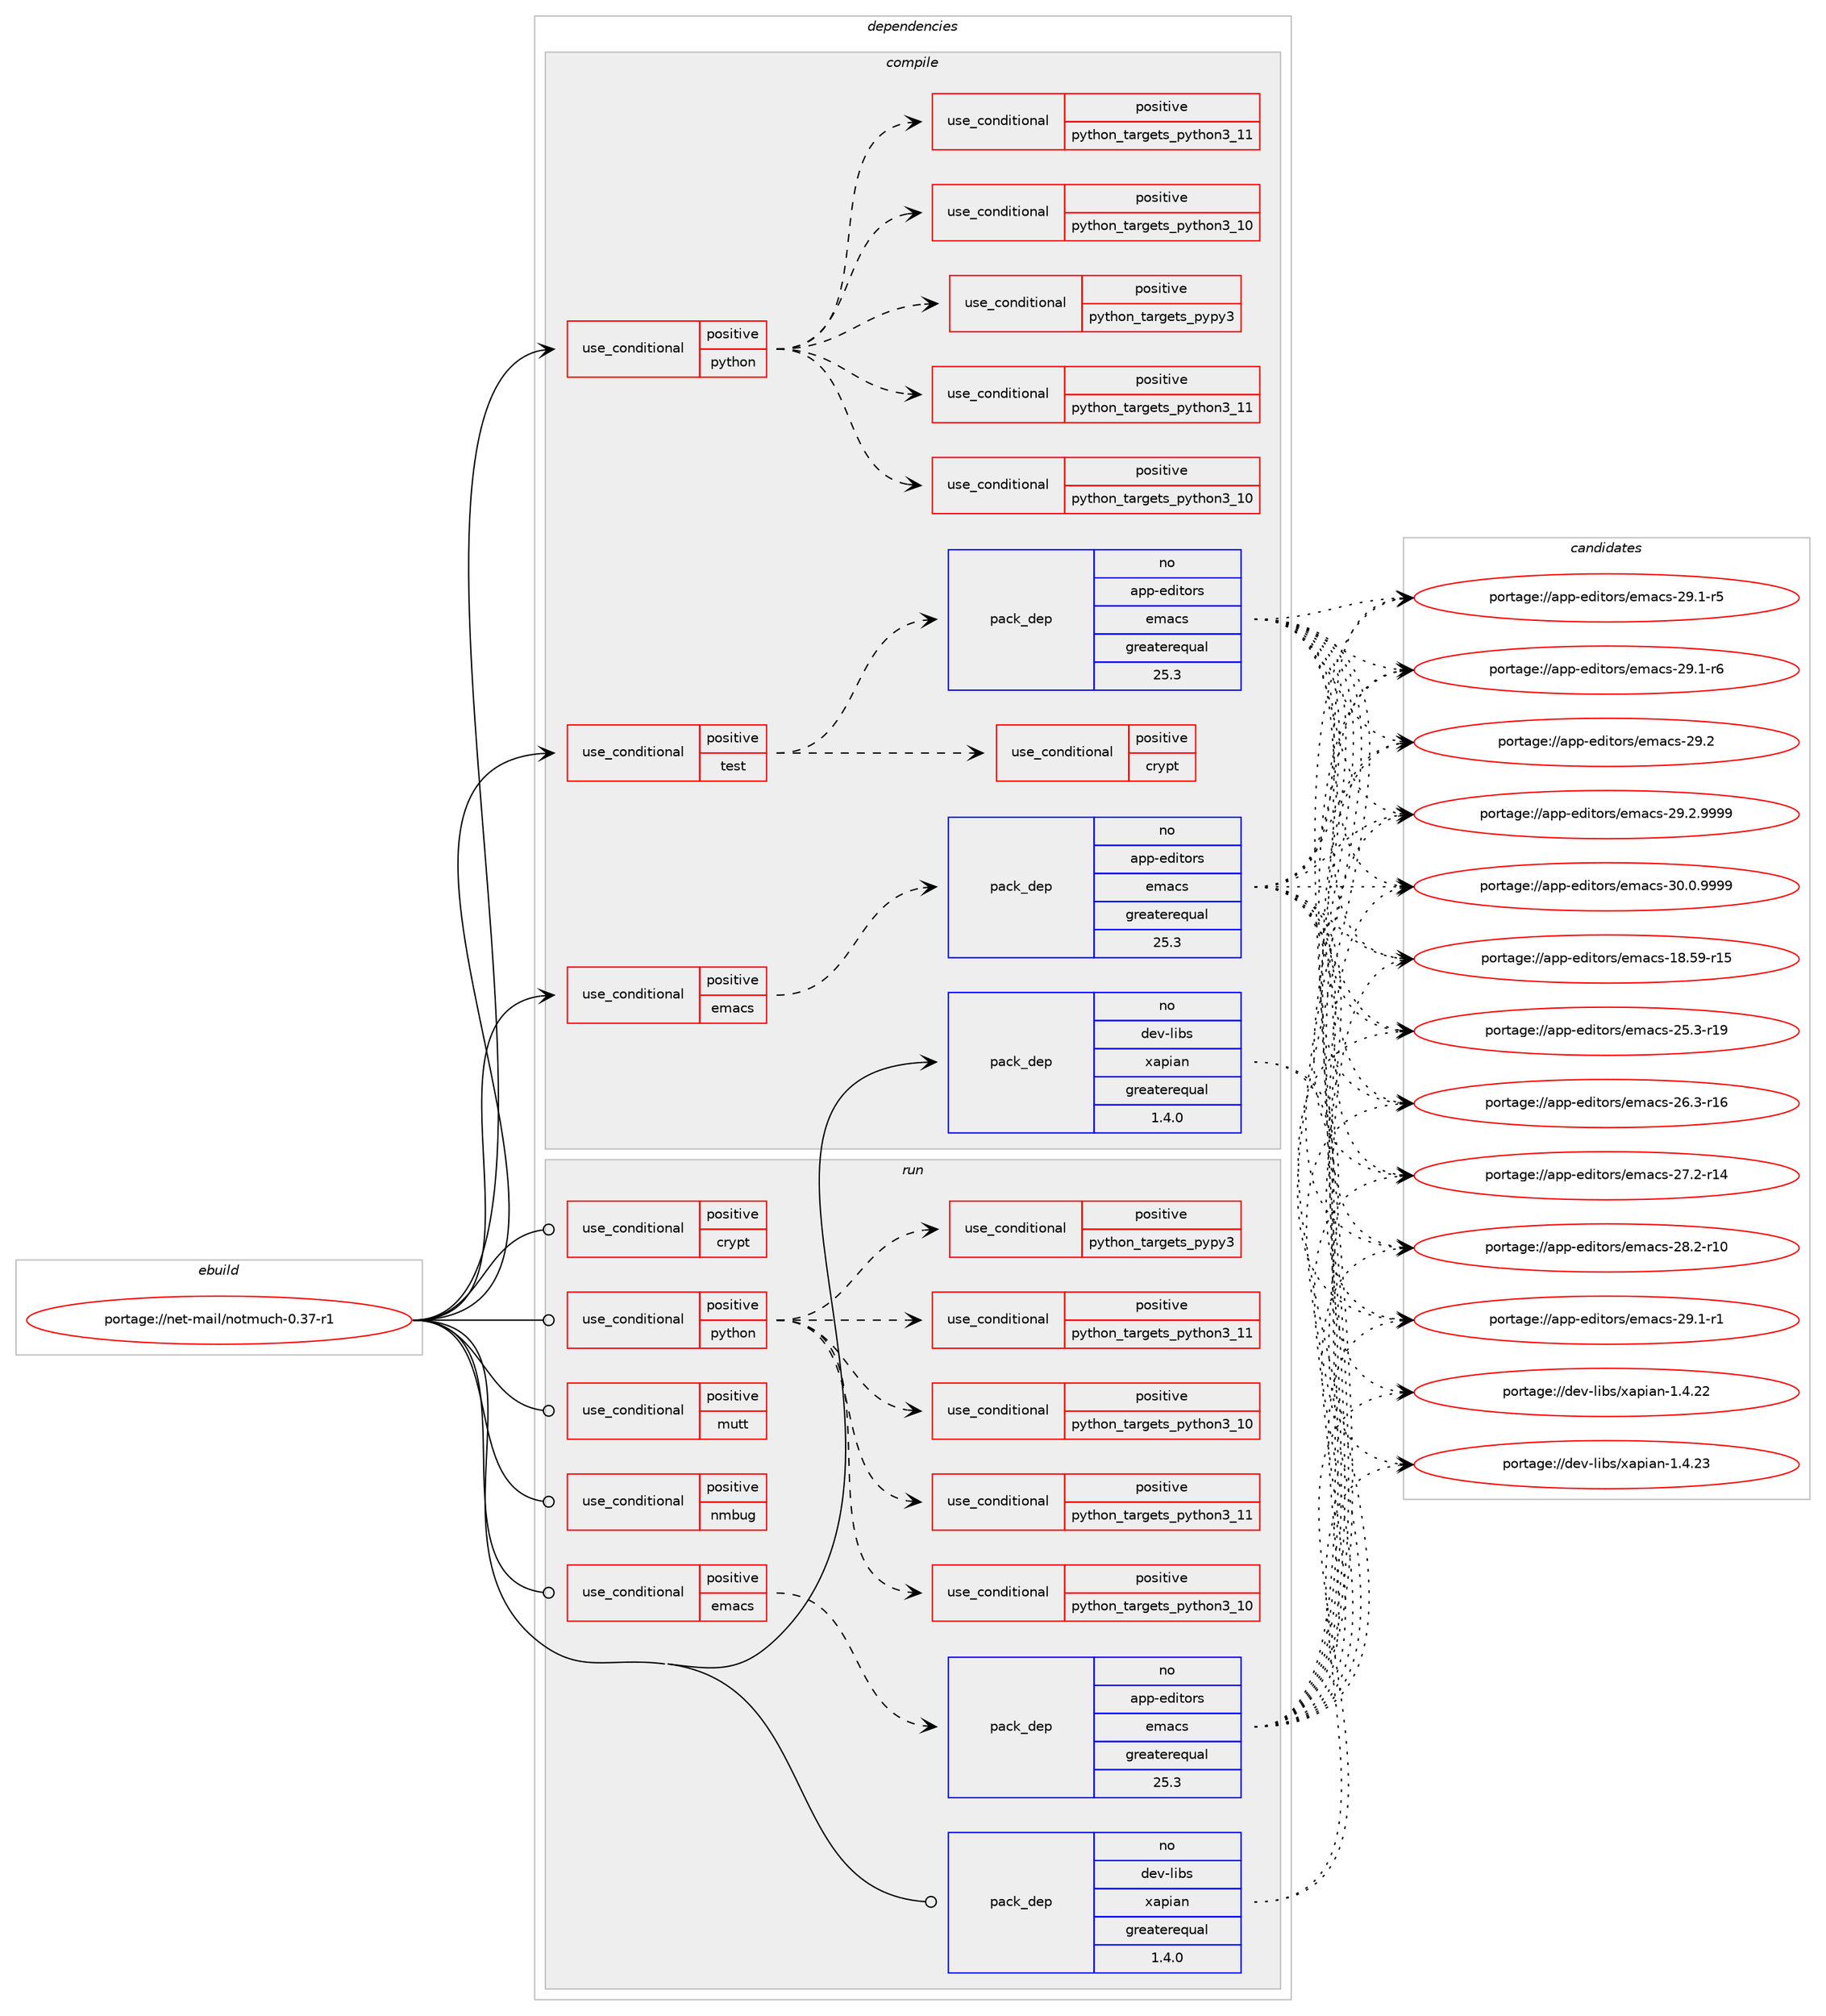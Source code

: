 digraph prolog {

# *************
# Graph options
# *************

newrank=true;
concentrate=true;
compound=true;
graph [rankdir=LR,fontname=Helvetica,fontsize=10,ranksep=1.5];#, ranksep=2.5, nodesep=0.2];
edge  [arrowhead=vee];
node  [fontname=Helvetica,fontsize=10];

# **********
# The ebuild
# **********

subgraph cluster_leftcol {
color=gray;
rank=same;
label=<<i>ebuild</i>>;
id [label="portage://net-mail/notmuch-0.37-r1", color=red, width=4, href="../net-mail/notmuch-0.37-r1.svg"];
}

# ****************
# The dependencies
# ****************

subgraph cluster_midcol {
color=gray;
label=<<i>dependencies</i>>;
subgraph cluster_compile {
fillcolor="#eeeeee";
style=filled;
label=<<i>compile</i>>;
subgraph cond4056 {
dependency6439 [label=<<TABLE BORDER="0" CELLBORDER="1" CELLSPACING="0" CELLPADDING="4"><TR><TD ROWSPAN="3" CELLPADDING="10">use_conditional</TD></TR><TR><TD>positive</TD></TR><TR><TD>emacs</TD></TR></TABLE>>, shape=none, color=red];
subgraph pack2321 {
dependency6440 [label=<<TABLE BORDER="0" CELLBORDER="1" CELLSPACING="0" CELLPADDING="4" WIDTH="220"><TR><TD ROWSPAN="6" CELLPADDING="30">pack_dep</TD></TR><TR><TD WIDTH="110">no</TD></TR><TR><TD>app-editors</TD></TR><TR><TD>emacs</TD></TR><TR><TD>greaterequal</TD></TR><TR><TD>25.3</TD></TR></TABLE>>, shape=none, color=blue];
}
dependency6439:e -> dependency6440:w [weight=20,style="dashed",arrowhead="vee"];
}
id:e -> dependency6439:w [weight=20,style="solid",arrowhead="vee"];
subgraph cond4057 {
dependency6441 [label=<<TABLE BORDER="0" CELLBORDER="1" CELLSPACING="0" CELLPADDING="4"><TR><TD ROWSPAN="3" CELLPADDING="10">use_conditional</TD></TR><TR><TD>positive</TD></TR><TR><TD>python</TD></TR></TABLE>>, shape=none, color=red];
subgraph cond4058 {
dependency6442 [label=<<TABLE BORDER="0" CELLBORDER="1" CELLSPACING="0" CELLPADDING="4"><TR><TD ROWSPAN="3" CELLPADDING="10">use_conditional</TD></TR><TR><TD>positive</TD></TR><TR><TD>python_targets_pypy3</TD></TR></TABLE>>, shape=none, color=red];
# *** BEGIN UNKNOWN DEPENDENCY TYPE (TODO) ***
# dependency6442 -> package_dependency(portage://net-mail/notmuch-0.37-r1,install,no,dev-python,pypy3,none,[,,],any_same_slot,[])
# *** END UNKNOWN DEPENDENCY TYPE (TODO) ***

}
dependency6441:e -> dependency6442:w [weight=20,style="dashed",arrowhead="vee"];
subgraph cond4059 {
dependency6443 [label=<<TABLE BORDER="0" CELLBORDER="1" CELLSPACING="0" CELLPADDING="4"><TR><TD ROWSPAN="3" CELLPADDING="10">use_conditional</TD></TR><TR><TD>positive</TD></TR><TR><TD>python_targets_python3_10</TD></TR></TABLE>>, shape=none, color=red];
# *** BEGIN UNKNOWN DEPENDENCY TYPE (TODO) ***
# dependency6443 -> package_dependency(portage://net-mail/notmuch-0.37-r1,install,no,dev-lang,python,none,[,,],[slot(3.10)],[])
# *** END UNKNOWN DEPENDENCY TYPE (TODO) ***

}
dependency6441:e -> dependency6443:w [weight=20,style="dashed",arrowhead="vee"];
subgraph cond4060 {
dependency6444 [label=<<TABLE BORDER="0" CELLBORDER="1" CELLSPACING="0" CELLPADDING="4"><TR><TD ROWSPAN="3" CELLPADDING="10">use_conditional</TD></TR><TR><TD>positive</TD></TR><TR><TD>python_targets_python3_11</TD></TR></TABLE>>, shape=none, color=red];
# *** BEGIN UNKNOWN DEPENDENCY TYPE (TODO) ***
# dependency6444 -> package_dependency(portage://net-mail/notmuch-0.37-r1,install,no,dev-lang,python,none,[,,],[slot(3.11)],[])
# *** END UNKNOWN DEPENDENCY TYPE (TODO) ***

}
dependency6441:e -> dependency6444:w [weight=20,style="dashed",arrowhead="vee"];
subgraph cond4061 {
dependency6445 [label=<<TABLE BORDER="0" CELLBORDER="1" CELLSPACING="0" CELLPADDING="4"><TR><TD ROWSPAN="3" CELLPADDING="10">use_conditional</TD></TR><TR><TD>positive</TD></TR><TR><TD>python_targets_python3_10</TD></TR></TABLE>>, shape=none, color=red];
# *** BEGIN UNKNOWN DEPENDENCY TYPE (TODO) ***
# dependency6445 -> package_dependency(portage://net-mail/notmuch-0.37-r1,install,no,dev-python,cffi,none,[,,],[],[use(optenable(python_targets_python3_10),negative),use(optenable(python_targets_python3_11),negative)])
# *** END UNKNOWN DEPENDENCY TYPE (TODO) ***

}
dependency6441:e -> dependency6445:w [weight=20,style="dashed",arrowhead="vee"];
subgraph cond4062 {
dependency6446 [label=<<TABLE BORDER="0" CELLBORDER="1" CELLSPACING="0" CELLPADDING="4"><TR><TD ROWSPAN="3" CELLPADDING="10">use_conditional</TD></TR><TR><TD>positive</TD></TR><TR><TD>python_targets_python3_11</TD></TR></TABLE>>, shape=none, color=red];
# *** BEGIN UNKNOWN DEPENDENCY TYPE (TODO) ***
# dependency6446 -> package_dependency(portage://net-mail/notmuch-0.37-r1,install,no,dev-python,cffi,none,[,,],[],[use(optenable(python_targets_python3_10),negative),use(optenable(python_targets_python3_11),negative)])
# *** END UNKNOWN DEPENDENCY TYPE (TODO) ***

}
dependency6441:e -> dependency6446:w [weight=20,style="dashed",arrowhead="vee"];
}
id:e -> dependency6441:w [weight=20,style="solid",arrowhead="vee"];
subgraph cond4063 {
dependency6447 [label=<<TABLE BORDER="0" CELLBORDER="1" CELLSPACING="0" CELLPADDING="4"><TR><TD ROWSPAN="3" CELLPADDING="10">use_conditional</TD></TR><TR><TD>positive</TD></TR><TR><TD>test</TD></TR></TABLE>>, shape=none, color=red];
subgraph pack2322 {
dependency6448 [label=<<TABLE BORDER="0" CELLBORDER="1" CELLSPACING="0" CELLPADDING="4" WIDTH="220"><TR><TD ROWSPAN="6" CELLPADDING="30">pack_dep</TD></TR><TR><TD WIDTH="110">no</TD></TR><TR><TD>app-editors</TD></TR><TR><TD>emacs</TD></TR><TR><TD>greaterequal</TD></TR><TR><TD>25.3</TD></TR></TABLE>>, shape=none, color=blue];
}
dependency6447:e -> dependency6448:w [weight=20,style="dashed",arrowhead="vee"];
# *** BEGIN UNKNOWN DEPENDENCY TYPE (TODO) ***
# dependency6447 -> package_dependency(portage://net-mail/notmuch-0.37-r1,install,no,app-misc,dtach,none,[,,],[],[])
# *** END UNKNOWN DEPENDENCY TYPE (TODO) ***

# *** BEGIN UNKNOWN DEPENDENCY TYPE (TODO) ***
# dependency6447 -> package_dependency(portage://net-mail/notmuch-0.37-r1,install,no,dev-debug,gdb,none,[,,],[],[use(enable(python),none)])
# *** END UNKNOWN DEPENDENCY TYPE (TODO) ***

subgraph cond4064 {
dependency6449 [label=<<TABLE BORDER="0" CELLBORDER="1" CELLSPACING="0" CELLPADDING="4"><TR><TD ROWSPAN="3" CELLPADDING="10">use_conditional</TD></TR><TR><TD>positive</TD></TR><TR><TD>crypt</TD></TR></TABLE>>, shape=none, color=red];
# *** BEGIN UNKNOWN DEPENDENCY TYPE (TODO) ***
# dependency6449 -> package_dependency(portage://net-mail/notmuch-0.37-r1,install,no,app-crypt,gnupg,none,[,,],[],[])
# *** END UNKNOWN DEPENDENCY TYPE (TODO) ***

# *** BEGIN UNKNOWN DEPENDENCY TYPE (TODO) ***
# dependency6449 -> package_dependency(portage://net-mail/notmuch-0.37-r1,install,no,dev-libs,openssl,none,[,,],[],[])
# *** END UNKNOWN DEPENDENCY TYPE (TODO) ***

}
dependency6447:e -> dependency6449:w [weight=20,style="dashed",arrowhead="vee"];
}
id:e -> dependency6447:w [weight=20,style="solid",arrowhead="vee"];
# *** BEGIN UNKNOWN DEPENDENCY TYPE (TODO) ***
# id -> package_dependency(portage://net-mail/notmuch-0.37-r1,install,no,dev-libs,glib,none,[,,],[],[])
# *** END UNKNOWN DEPENDENCY TYPE (TODO) ***

# *** BEGIN UNKNOWN DEPENDENCY TYPE (TODO) ***
# id -> package_dependency(portage://net-mail/notmuch-0.37-r1,install,no,dev-libs,gmime,none,[,,],[slot(3.0)],[use(enable(crypt),none)])
# *** END UNKNOWN DEPENDENCY TYPE (TODO) ***

subgraph pack2323 {
dependency6450 [label=<<TABLE BORDER="0" CELLBORDER="1" CELLSPACING="0" CELLPADDING="4" WIDTH="220"><TR><TD ROWSPAN="6" CELLPADDING="30">pack_dep</TD></TR><TR><TD WIDTH="110">no</TD></TR><TR><TD>dev-libs</TD></TR><TR><TD>xapian</TD></TR><TR><TD>greaterequal</TD></TR><TR><TD>1.4.0</TD></TR></TABLE>>, shape=none, color=blue];
}
id:e -> dependency6450:w [weight=20,style="solid",arrowhead="vee"];
# *** BEGIN UNKNOWN DEPENDENCY TYPE (TODO) ***
# id -> package_dependency(portage://net-mail/notmuch-0.37-r1,install,no,sys-libs,talloc,none,[,,],[],[])
# *** END UNKNOWN DEPENDENCY TYPE (TODO) ***

# *** BEGIN UNKNOWN DEPENDENCY TYPE (TODO) ***
# id -> package_dependency(portage://net-mail/notmuch-0.37-r1,install,no,sys-libs,zlib,none,[,,],any_same_slot,[])
# *** END UNKNOWN DEPENDENCY TYPE (TODO) ***

}
subgraph cluster_compileandrun {
fillcolor="#eeeeee";
style=filled;
label=<<i>compile and run</i>>;
}
subgraph cluster_run {
fillcolor="#eeeeee";
style=filled;
label=<<i>run</i>>;
subgraph cond4065 {
dependency6451 [label=<<TABLE BORDER="0" CELLBORDER="1" CELLSPACING="0" CELLPADDING="4"><TR><TD ROWSPAN="3" CELLPADDING="10">use_conditional</TD></TR><TR><TD>positive</TD></TR><TR><TD>crypt</TD></TR></TABLE>>, shape=none, color=red];
# *** BEGIN UNKNOWN DEPENDENCY TYPE (TODO) ***
# dependency6451 -> package_dependency(portage://net-mail/notmuch-0.37-r1,run,no,app-crypt,gnupg,none,[,,],[],[])
# *** END UNKNOWN DEPENDENCY TYPE (TODO) ***

}
id:e -> dependency6451:w [weight=20,style="solid",arrowhead="odot"];
subgraph cond4066 {
dependency6452 [label=<<TABLE BORDER="0" CELLBORDER="1" CELLSPACING="0" CELLPADDING="4"><TR><TD ROWSPAN="3" CELLPADDING="10">use_conditional</TD></TR><TR><TD>positive</TD></TR><TR><TD>emacs</TD></TR></TABLE>>, shape=none, color=red];
subgraph pack2324 {
dependency6453 [label=<<TABLE BORDER="0" CELLBORDER="1" CELLSPACING="0" CELLPADDING="4" WIDTH="220"><TR><TD ROWSPAN="6" CELLPADDING="30">pack_dep</TD></TR><TR><TD WIDTH="110">no</TD></TR><TR><TD>app-editors</TD></TR><TR><TD>emacs</TD></TR><TR><TD>greaterequal</TD></TR><TR><TD>25.3</TD></TR></TABLE>>, shape=none, color=blue];
}
dependency6452:e -> dependency6453:w [weight=20,style="dashed",arrowhead="vee"];
}
id:e -> dependency6452:w [weight=20,style="solid",arrowhead="odot"];
subgraph cond4067 {
dependency6454 [label=<<TABLE BORDER="0" CELLBORDER="1" CELLSPACING="0" CELLPADDING="4"><TR><TD ROWSPAN="3" CELLPADDING="10">use_conditional</TD></TR><TR><TD>positive</TD></TR><TR><TD>mutt</TD></TR></TABLE>>, shape=none, color=red];
# *** BEGIN UNKNOWN DEPENDENCY TYPE (TODO) ***
# dependency6454 -> package_dependency(portage://net-mail/notmuch-0.37-r1,run,no,dev-perl,File-Which,none,[,,],[],[])
# *** END UNKNOWN DEPENDENCY TYPE (TODO) ***

# *** BEGIN UNKNOWN DEPENDENCY TYPE (TODO) ***
# dependency6454 -> package_dependency(portage://net-mail/notmuch-0.37-r1,run,no,dev-perl,Mail-Box,none,[,,],[],[])
# *** END UNKNOWN DEPENDENCY TYPE (TODO) ***

# *** BEGIN UNKNOWN DEPENDENCY TYPE (TODO) ***
# dependency6454 -> package_dependency(portage://net-mail/notmuch-0.37-r1,run,no,dev-perl,MailTools,none,[,,],[],[])
# *** END UNKNOWN DEPENDENCY TYPE (TODO) ***

# *** BEGIN UNKNOWN DEPENDENCY TYPE (TODO) ***
# dependency6454 -> package_dependency(portage://net-mail/notmuch-0.37-r1,run,no,dev-perl,String-ShellQuote,none,[,,],[],[])
# *** END UNKNOWN DEPENDENCY TYPE (TODO) ***

# *** BEGIN UNKNOWN DEPENDENCY TYPE (TODO) ***
# dependency6454 -> package_dependency(portage://net-mail/notmuch-0.37-r1,run,no,dev-perl,Term-ReadLine-Gnu,none,[,,],[],[])
# *** END UNKNOWN DEPENDENCY TYPE (TODO) ***

# *** BEGIN UNKNOWN DEPENDENCY TYPE (TODO) ***
# dependency6454 -> package_dependency(portage://net-mail/notmuch-0.37-r1,run,no,virtual,perl-Digest-SHA,none,[,,],[],[])
# *** END UNKNOWN DEPENDENCY TYPE (TODO) ***

# *** BEGIN UNKNOWN DEPENDENCY TYPE (TODO) ***
# dependency6454 -> package_dependency(portage://net-mail/notmuch-0.37-r1,run,no,virtual,perl-File-Path,none,[,,],[],[])
# *** END UNKNOWN DEPENDENCY TYPE (TODO) ***

# *** BEGIN UNKNOWN DEPENDENCY TYPE (TODO) ***
# dependency6454 -> package_dependency(portage://net-mail/notmuch-0.37-r1,run,no,virtual,perl-Getopt-Long,none,[,,],[],[])
# *** END UNKNOWN DEPENDENCY TYPE (TODO) ***

# *** BEGIN UNKNOWN DEPENDENCY TYPE (TODO) ***
# dependency6454 -> package_dependency(portage://net-mail/notmuch-0.37-r1,run,no,dev-perl,Pod-Parser,none,[,,],[],[])
# *** END UNKNOWN DEPENDENCY TYPE (TODO) ***

}
id:e -> dependency6454:w [weight=20,style="solid",arrowhead="odot"];
subgraph cond4068 {
dependency6455 [label=<<TABLE BORDER="0" CELLBORDER="1" CELLSPACING="0" CELLPADDING="4"><TR><TD ROWSPAN="3" CELLPADDING="10">use_conditional</TD></TR><TR><TD>positive</TD></TR><TR><TD>nmbug</TD></TR></TABLE>>, shape=none, color=red];
# *** BEGIN UNKNOWN DEPENDENCY TYPE (TODO) ***
# dependency6455 -> package_dependency(portage://net-mail/notmuch-0.37-r1,run,no,dev-vcs,git,none,[,,],[],[])
# *** END UNKNOWN DEPENDENCY TYPE (TODO) ***

}
id:e -> dependency6455:w [weight=20,style="solid",arrowhead="odot"];
subgraph cond4069 {
dependency6456 [label=<<TABLE BORDER="0" CELLBORDER="1" CELLSPACING="0" CELLPADDING="4"><TR><TD ROWSPAN="3" CELLPADDING="10">use_conditional</TD></TR><TR><TD>positive</TD></TR><TR><TD>python</TD></TR></TABLE>>, shape=none, color=red];
subgraph cond4070 {
dependency6457 [label=<<TABLE BORDER="0" CELLBORDER="1" CELLSPACING="0" CELLPADDING="4"><TR><TD ROWSPAN="3" CELLPADDING="10">use_conditional</TD></TR><TR><TD>positive</TD></TR><TR><TD>python_targets_pypy3</TD></TR></TABLE>>, shape=none, color=red];
# *** BEGIN UNKNOWN DEPENDENCY TYPE (TODO) ***
# dependency6457 -> package_dependency(portage://net-mail/notmuch-0.37-r1,run,no,dev-python,pypy3,none,[,,],any_same_slot,[])
# *** END UNKNOWN DEPENDENCY TYPE (TODO) ***

}
dependency6456:e -> dependency6457:w [weight=20,style="dashed",arrowhead="vee"];
subgraph cond4071 {
dependency6458 [label=<<TABLE BORDER="0" CELLBORDER="1" CELLSPACING="0" CELLPADDING="4"><TR><TD ROWSPAN="3" CELLPADDING="10">use_conditional</TD></TR><TR><TD>positive</TD></TR><TR><TD>python_targets_python3_10</TD></TR></TABLE>>, shape=none, color=red];
# *** BEGIN UNKNOWN DEPENDENCY TYPE (TODO) ***
# dependency6458 -> package_dependency(portage://net-mail/notmuch-0.37-r1,run,no,dev-lang,python,none,[,,],[slot(3.10)],[])
# *** END UNKNOWN DEPENDENCY TYPE (TODO) ***

}
dependency6456:e -> dependency6458:w [weight=20,style="dashed",arrowhead="vee"];
subgraph cond4072 {
dependency6459 [label=<<TABLE BORDER="0" CELLBORDER="1" CELLSPACING="0" CELLPADDING="4"><TR><TD ROWSPAN="3" CELLPADDING="10">use_conditional</TD></TR><TR><TD>positive</TD></TR><TR><TD>python_targets_python3_11</TD></TR></TABLE>>, shape=none, color=red];
# *** BEGIN UNKNOWN DEPENDENCY TYPE (TODO) ***
# dependency6459 -> package_dependency(portage://net-mail/notmuch-0.37-r1,run,no,dev-lang,python,none,[,,],[slot(3.11)],[])
# *** END UNKNOWN DEPENDENCY TYPE (TODO) ***

}
dependency6456:e -> dependency6459:w [weight=20,style="dashed",arrowhead="vee"];
subgraph cond4073 {
dependency6460 [label=<<TABLE BORDER="0" CELLBORDER="1" CELLSPACING="0" CELLPADDING="4"><TR><TD ROWSPAN="3" CELLPADDING="10">use_conditional</TD></TR><TR><TD>positive</TD></TR><TR><TD>python_targets_python3_10</TD></TR></TABLE>>, shape=none, color=red];
# *** BEGIN UNKNOWN DEPENDENCY TYPE (TODO) ***
# dependency6460 -> package_dependency(portage://net-mail/notmuch-0.37-r1,run,no,dev-python,cffi,none,[,,],[],[use(optenable(python_targets_python3_10),negative),use(optenable(python_targets_python3_11),negative)])
# *** END UNKNOWN DEPENDENCY TYPE (TODO) ***

}
dependency6456:e -> dependency6460:w [weight=20,style="dashed",arrowhead="vee"];
subgraph cond4074 {
dependency6461 [label=<<TABLE BORDER="0" CELLBORDER="1" CELLSPACING="0" CELLPADDING="4"><TR><TD ROWSPAN="3" CELLPADDING="10">use_conditional</TD></TR><TR><TD>positive</TD></TR><TR><TD>python_targets_python3_11</TD></TR></TABLE>>, shape=none, color=red];
# *** BEGIN UNKNOWN DEPENDENCY TYPE (TODO) ***
# dependency6461 -> package_dependency(portage://net-mail/notmuch-0.37-r1,run,no,dev-python,cffi,none,[,,],[],[use(optenable(python_targets_python3_10),negative),use(optenable(python_targets_python3_11),negative)])
# *** END UNKNOWN DEPENDENCY TYPE (TODO) ***

}
dependency6456:e -> dependency6461:w [weight=20,style="dashed",arrowhead="vee"];
}
id:e -> dependency6456:w [weight=20,style="solid",arrowhead="odot"];
# *** BEGIN UNKNOWN DEPENDENCY TYPE (TODO) ***
# id -> package_dependency(portage://net-mail/notmuch-0.37-r1,run,no,dev-libs,glib,none,[,,],[],[])
# *** END UNKNOWN DEPENDENCY TYPE (TODO) ***

# *** BEGIN UNKNOWN DEPENDENCY TYPE (TODO) ***
# id -> package_dependency(portage://net-mail/notmuch-0.37-r1,run,no,dev-libs,gmime,none,[,,],[slot(3.0)],[use(enable(crypt),none)])
# *** END UNKNOWN DEPENDENCY TYPE (TODO) ***

subgraph pack2325 {
dependency6462 [label=<<TABLE BORDER="0" CELLBORDER="1" CELLSPACING="0" CELLPADDING="4" WIDTH="220"><TR><TD ROWSPAN="6" CELLPADDING="30">pack_dep</TD></TR><TR><TD WIDTH="110">no</TD></TR><TR><TD>dev-libs</TD></TR><TR><TD>xapian</TD></TR><TR><TD>greaterequal</TD></TR><TR><TD>1.4.0</TD></TR></TABLE>>, shape=none, color=blue];
}
id:e -> dependency6462:w [weight=20,style="solid",arrowhead="odot"];
# *** BEGIN UNKNOWN DEPENDENCY TYPE (TODO) ***
# id -> package_dependency(portage://net-mail/notmuch-0.37-r1,run,no,sys-libs,talloc,none,[,,],[],[])
# *** END UNKNOWN DEPENDENCY TYPE (TODO) ***

# *** BEGIN UNKNOWN DEPENDENCY TYPE (TODO) ***
# id -> package_dependency(portage://net-mail/notmuch-0.37-r1,run,no,sys-libs,zlib,none,[,,],any_same_slot,[])
# *** END UNKNOWN DEPENDENCY TYPE (TODO) ***

}
}

# **************
# The candidates
# **************

subgraph cluster_choices {
rank=same;
color=gray;
label=<<i>candidates</i>>;

subgraph choice2321 {
color=black;
nodesep=1;
choice9711211245101100105116111114115471011099799115454956465357451144953 [label="portage://app-editors/emacs-18.59-r15", color=red, width=4,href="../app-editors/emacs-18.59-r15.svg"];
choice97112112451011001051161111141154710110997991154550534651451144957 [label="portage://app-editors/emacs-25.3-r19", color=red, width=4,href="../app-editors/emacs-25.3-r19.svg"];
choice97112112451011001051161111141154710110997991154550544651451144954 [label="portage://app-editors/emacs-26.3-r16", color=red, width=4,href="../app-editors/emacs-26.3-r16.svg"];
choice97112112451011001051161111141154710110997991154550554650451144952 [label="portage://app-editors/emacs-27.2-r14", color=red, width=4,href="../app-editors/emacs-27.2-r14.svg"];
choice97112112451011001051161111141154710110997991154550564650451144948 [label="portage://app-editors/emacs-28.2-r10", color=red, width=4,href="../app-editors/emacs-28.2-r10.svg"];
choice971121124510110010511611111411547101109979911545505746494511449 [label="portage://app-editors/emacs-29.1-r1", color=red, width=4,href="../app-editors/emacs-29.1-r1.svg"];
choice971121124510110010511611111411547101109979911545505746494511453 [label="portage://app-editors/emacs-29.1-r5", color=red, width=4,href="../app-editors/emacs-29.1-r5.svg"];
choice971121124510110010511611111411547101109979911545505746494511454 [label="portage://app-editors/emacs-29.1-r6", color=red, width=4,href="../app-editors/emacs-29.1-r6.svg"];
choice97112112451011001051161111141154710110997991154550574650 [label="portage://app-editors/emacs-29.2", color=red, width=4,href="../app-editors/emacs-29.2.svg"];
choice971121124510110010511611111411547101109979911545505746504657575757 [label="portage://app-editors/emacs-29.2.9999", color=red, width=4,href="../app-editors/emacs-29.2.9999.svg"];
choice971121124510110010511611111411547101109979911545514846484657575757 [label="portage://app-editors/emacs-30.0.9999", color=red, width=4,href="../app-editors/emacs-30.0.9999.svg"];
dependency6440:e -> choice9711211245101100105116111114115471011099799115454956465357451144953:w [style=dotted,weight="100"];
dependency6440:e -> choice97112112451011001051161111141154710110997991154550534651451144957:w [style=dotted,weight="100"];
dependency6440:e -> choice97112112451011001051161111141154710110997991154550544651451144954:w [style=dotted,weight="100"];
dependency6440:e -> choice97112112451011001051161111141154710110997991154550554650451144952:w [style=dotted,weight="100"];
dependency6440:e -> choice97112112451011001051161111141154710110997991154550564650451144948:w [style=dotted,weight="100"];
dependency6440:e -> choice971121124510110010511611111411547101109979911545505746494511449:w [style=dotted,weight="100"];
dependency6440:e -> choice971121124510110010511611111411547101109979911545505746494511453:w [style=dotted,weight="100"];
dependency6440:e -> choice971121124510110010511611111411547101109979911545505746494511454:w [style=dotted,weight="100"];
dependency6440:e -> choice97112112451011001051161111141154710110997991154550574650:w [style=dotted,weight="100"];
dependency6440:e -> choice971121124510110010511611111411547101109979911545505746504657575757:w [style=dotted,weight="100"];
dependency6440:e -> choice971121124510110010511611111411547101109979911545514846484657575757:w [style=dotted,weight="100"];
}
subgraph choice2322 {
color=black;
nodesep=1;
choice9711211245101100105116111114115471011099799115454956465357451144953 [label="portage://app-editors/emacs-18.59-r15", color=red, width=4,href="../app-editors/emacs-18.59-r15.svg"];
choice97112112451011001051161111141154710110997991154550534651451144957 [label="portage://app-editors/emacs-25.3-r19", color=red, width=4,href="../app-editors/emacs-25.3-r19.svg"];
choice97112112451011001051161111141154710110997991154550544651451144954 [label="portage://app-editors/emacs-26.3-r16", color=red, width=4,href="../app-editors/emacs-26.3-r16.svg"];
choice97112112451011001051161111141154710110997991154550554650451144952 [label="portage://app-editors/emacs-27.2-r14", color=red, width=4,href="../app-editors/emacs-27.2-r14.svg"];
choice97112112451011001051161111141154710110997991154550564650451144948 [label="portage://app-editors/emacs-28.2-r10", color=red, width=4,href="../app-editors/emacs-28.2-r10.svg"];
choice971121124510110010511611111411547101109979911545505746494511449 [label="portage://app-editors/emacs-29.1-r1", color=red, width=4,href="../app-editors/emacs-29.1-r1.svg"];
choice971121124510110010511611111411547101109979911545505746494511453 [label="portage://app-editors/emacs-29.1-r5", color=red, width=4,href="../app-editors/emacs-29.1-r5.svg"];
choice971121124510110010511611111411547101109979911545505746494511454 [label="portage://app-editors/emacs-29.1-r6", color=red, width=4,href="../app-editors/emacs-29.1-r6.svg"];
choice97112112451011001051161111141154710110997991154550574650 [label="portage://app-editors/emacs-29.2", color=red, width=4,href="../app-editors/emacs-29.2.svg"];
choice971121124510110010511611111411547101109979911545505746504657575757 [label="portage://app-editors/emacs-29.2.9999", color=red, width=4,href="../app-editors/emacs-29.2.9999.svg"];
choice971121124510110010511611111411547101109979911545514846484657575757 [label="portage://app-editors/emacs-30.0.9999", color=red, width=4,href="../app-editors/emacs-30.0.9999.svg"];
dependency6448:e -> choice9711211245101100105116111114115471011099799115454956465357451144953:w [style=dotted,weight="100"];
dependency6448:e -> choice97112112451011001051161111141154710110997991154550534651451144957:w [style=dotted,weight="100"];
dependency6448:e -> choice97112112451011001051161111141154710110997991154550544651451144954:w [style=dotted,weight="100"];
dependency6448:e -> choice97112112451011001051161111141154710110997991154550554650451144952:w [style=dotted,weight="100"];
dependency6448:e -> choice97112112451011001051161111141154710110997991154550564650451144948:w [style=dotted,weight="100"];
dependency6448:e -> choice971121124510110010511611111411547101109979911545505746494511449:w [style=dotted,weight="100"];
dependency6448:e -> choice971121124510110010511611111411547101109979911545505746494511453:w [style=dotted,weight="100"];
dependency6448:e -> choice971121124510110010511611111411547101109979911545505746494511454:w [style=dotted,weight="100"];
dependency6448:e -> choice97112112451011001051161111141154710110997991154550574650:w [style=dotted,weight="100"];
dependency6448:e -> choice971121124510110010511611111411547101109979911545505746504657575757:w [style=dotted,weight="100"];
dependency6448:e -> choice971121124510110010511611111411547101109979911545514846484657575757:w [style=dotted,weight="100"];
}
subgraph choice2323 {
color=black;
nodesep=1;
choice100101118451081059811547120971121059711045494652465050 [label="portage://dev-libs/xapian-1.4.22", color=red, width=4,href="../dev-libs/xapian-1.4.22.svg"];
choice100101118451081059811547120971121059711045494652465051 [label="portage://dev-libs/xapian-1.4.23", color=red, width=4,href="../dev-libs/xapian-1.4.23.svg"];
dependency6450:e -> choice100101118451081059811547120971121059711045494652465050:w [style=dotted,weight="100"];
dependency6450:e -> choice100101118451081059811547120971121059711045494652465051:w [style=dotted,weight="100"];
}
subgraph choice2324 {
color=black;
nodesep=1;
choice9711211245101100105116111114115471011099799115454956465357451144953 [label="portage://app-editors/emacs-18.59-r15", color=red, width=4,href="../app-editors/emacs-18.59-r15.svg"];
choice97112112451011001051161111141154710110997991154550534651451144957 [label="portage://app-editors/emacs-25.3-r19", color=red, width=4,href="../app-editors/emacs-25.3-r19.svg"];
choice97112112451011001051161111141154710110997991154550544651451144954 [label="portage://app-editors/emacs-26.3-r16", color=red, width=4,href="../app-editors/emacs-26.3-r16.svg"];
choice97112112451011001051161111141154710110997991154550554650451144952 [label="portage://app-editors/emacs-27.2-r14", color=red, width=4,href="../app-editors/emacs-27.2-r14.svg"];
choice97112112451011001051161111141154710110997991154550564650451144948 [label="portage://app-editors/emacs-28.2-r10", color=red, width=4,href="../app-editors/emacs-28.2-r10.svg"];
choice971121124510110010511611111411547101109979911545505746494511449 [label="portage://app-editors/emacs-29.1-r1", color=red, width=4,href="../app-editors/emacs-29.1-r1.svg"];
choice971121124510110010511611111411547101109979911545505746494511453 [label="portage://app-editors/emacs-29.1-r5", color=red, width=4,href="../app-editors/emacs-29.1-r5.svg"];
choice971121124510110010511611111411547101109979911545505746494511454 [label="portage://app-editors/emacs-29.1-r6", color=red, width=4,href="../app-editors/emacs-29.1-r6.svg"];
choice97112112451011001051161111141154710110997991154550574650 [label="portage://app-editors/emacs-29.2", color=red, width=4,href="../app-editors/emacs-29.2.svg"];
choice971121124510110010511611111411547101109979911545505746504657575757 [label="portage://app-editors/emacs-29.2.9999", color=red, width=4,href="../app-editors/emacs-29.2.9999.svg"];
choice971121124510110010511611111411547101109979911545514846484657575757 [label="portage://app-editors/emacs-30.0.9999", color=red, width=4,href="../app-editors/emacs-30.0.9999.svg"];
dependency6453:e -> choice9711211245101100105116111114115471011099799115454956465357451144953:w [style=dotted,weight="100"];
dependency6453:e -> choice97112112451011001051161111141154710110997991154550534651451144957:w [style=dotted,weight="100"];
dependency6453:e -> choice97112112451011001051161111141154710110997991154550544651451144954:w [style=dotted,weight="100"];
dependency6453:e -> choice97112112451011001051161111141154710110997991154550554650451144952:w [style=dotted,weight="100"];
dependency6453:e -> choice97112112451011001051161111141154710110997991154550564650451144948:w [style=dotted,weight="100"];
dependency6453:e -> choice971121124510110010511611111411547101109979911545505746494511449:w [style=dotted,weight="100"];
dependency6453:e -> choice971121124510110010511611111411547101109979911545505746494511453:w [style=dotted,weight="100"];
dependency6453:e -> choice971121124510110010511611111411547101109979911545505746494511454:w [style=dotted,weight="100"];
dependency6453:e -> choice97112112451011001051161111141154710110997991154550574650:w [style=dotted,weight="100"];
dependency6453:e -> choice971121124510110010511611111411547101109979911545505746504657575757:w [style=dotted,weight="100"];
dependency6453:e -> choice971121124510110010511611111411547101109979911545514846484657575757:w [style=dotted,weight="100"];
}
subgraph choice2325 {
color=black;
nodesep=1;
choice100101118451081059811547120971121059711045494652465050 [label="portage://dev-libs/xapian-1.4.22", color=red, width=4,href="../dev-libs/xapian-1.4.22.svg"];
choice100101118451081059811547120971121059711045494652465051 [label="portage://dev-libs/xapian-1.4.23", color=red, width=4,href="../dev-libs/xapian-1.4.23.svg"];
dependency6462:e -> choice100101118451081059811547120971121059711045494652465050:w [style=dotted,weight="100"];
dependency6462:e -> choice100101118451081059811547120971121059711045494652465051:w [style=dotted,weight="100"];
}
}

}
